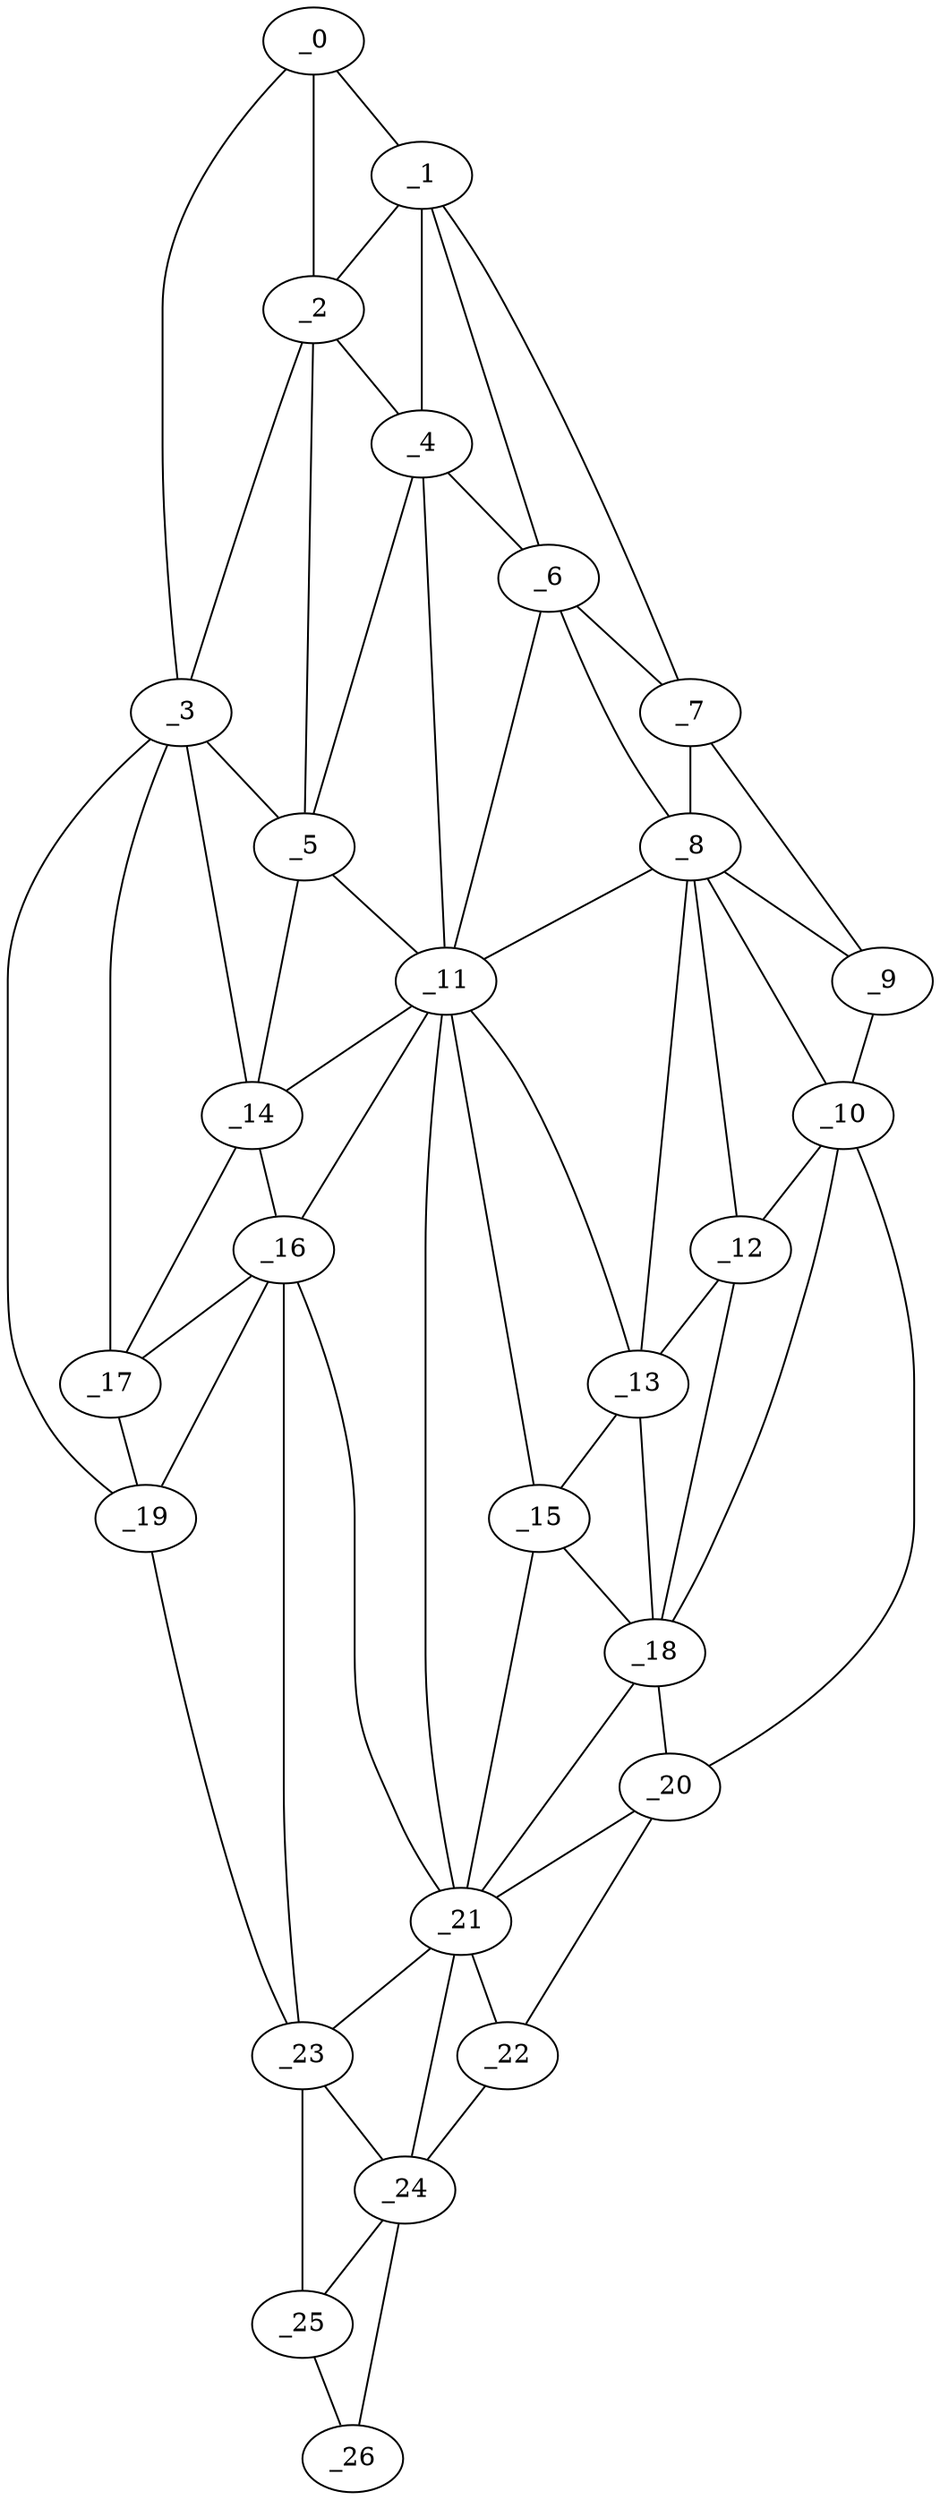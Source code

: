 graph "obj3__315.gxl" {
	_0	 [x=5,
		y=86];
	_1	 [x=8,
		y=66];
	_0 -- _1	 [valence=1];
	_2	 [x=9,
		y=79];
	_0 -- _2	 [valence=2];
	_3	 [x=19,
		y=90];
	_0 -- _3	 [valence=1];
	_1 -- _2	 [valence=2];
	_4	 [x=20,
		y=62];
	_1 -- _4	 [valence=1];
	_6	 [x=38,
		y=41];
	_1 -- _6	 [valence=2];
	_7	 [x=45,
		y=33];
	_1 -- _7	 [valence=1];
	_2 -- _3	 [valence=2];
	_2 -- _4	 [valence=2];
	_5	 [x=23,
		y=82];
	_2 -- _5	 [valence=1];
	_3 -- _5	 [valence=2];
	_14	 [x=81,
		y=78];
	_3 -- _14	 [valence=2];
	_17	 [x=94,
		y=88];
	_3 -- _17	 [valence=2];
	_19	 [x=100,
		y=89];
	_3 -- _19	 [valence=1];
	_4 -- _5	 [valence=2];
	_4 -- _6	 [valence=2];
	_11	 [x=75,
		y=67];
	_4 -- _11	 [valence=2];
	_5 -- _11	 [valence=2];
	_5 -- _14	 [valence=2];
	_6 -- _7	 [valence=1];
	_8	 [x=57,
		y=30];
	_6 -- _8	 [valence=2];
	_6 -- _11	 [valence=2];
	_7 -- _8	 [valence=2];
	_9	 [x=61,
		y=24];
	_7 -- _9	 [valence=1];
	_8 -- _9	 [valence=1];
	_10	 [x=72,
		y=25];
	_8 -- _10	 [valence=2];
	_8 -- _11	 [valence=1];
	_12	 [x=76,
		y=29];
	_8 -- _12	 [valence=1];
	_13	 [x=80,
		y=33];
	_8 -- _13	 [valence=2];
	_9 -- _10	 [valence=1];
	_10 -- _12	 [valence=2];
	_18	 [x=96,
		y=34];
	_10 -- _18	 [valence=1];
	_20	 [x=107,
		y=36];
	_10 -- _20	 [valence=1];
	_11 -- _13	 [valence=2];
	_11 -- _14	 [valence=2];
	_15	 [x=84,
		y=36];
	_11 -- _15	 [valence=2];
	_16	 [x=93,
		y=82];
	_11 -- _16	 [valence=2];
	_21	 [x=112,
		y=45];
	_11 -- _21	 [valence=2];
	_12 -- _13	 [valence=1];
	_12 -- _18	 [valence=2];
	_13 -- _15	 [valence=2];
	_13 -- _18	 [valence=2];
	_14 -- _16	 [valence=1];
	_14 -- _17	 [valence=2];
	_15 -- _18	 [valence=2];
	_15 -- _21	 [valence=2];
	_16 -- _17	 [valence=2];
	_16 -- _19	 [valence=1];
	_16 -- _21	 [valence=2];
	_23	 [x=122,
		y=68];
	_16 -- _23	 [valence=2];
	_17 -- _19	 [valence=2];
	_18 -- _20	 [valence=2];
	_18 -- _21	 [valence=1];
	_19 -- _23	 [valence=1];
	_20 -- _21	 [valence=2];
	_22	 [x=122,
		y=47];
	_20 -- _22	 [valence=1];
	_21 -- _22	 [valence=2];
	_21 -- _23	 [valence=1];
	_24	 [x=125,
		y=52];
	_21 -- _24	 [valence=2];
	_22 -- _24	 [valence=1];
	_23 -- _24	 [valence=1];
	_25	 [x=126,
		y=62];
	_23 -- _25	 [valence=1];
	_24 -- _25	 [valence=2];
	_26	 [x=127,
		y=56];
	_24 -- _26	 [valence=1];
	_25 -- _26	 [valence=1];
}
